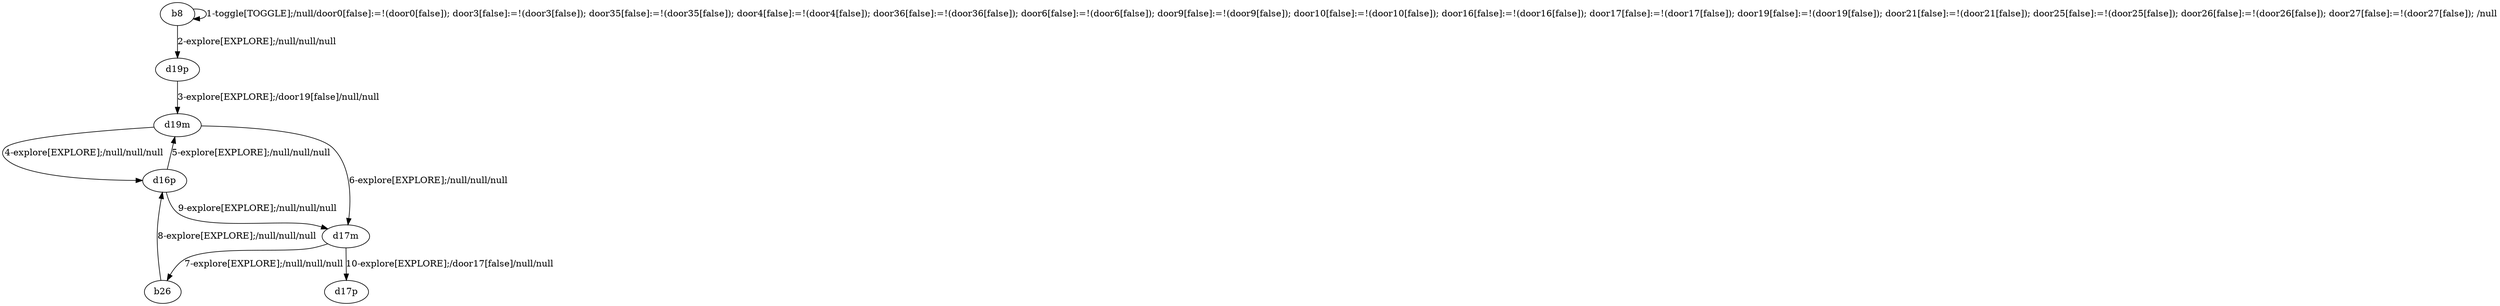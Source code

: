 # Total number of goals covered by this test: 2
# d17m --> d17p
# d17m --> b26

digraph g {
"b8" -> "b8" [label = "1-toggle[TOGGLE];/null/door0[false]:=!(door0[false]); door3[false]:=!(door3[false]); door35[false]:=!(door35[false]); door4[false]:=!(door4[false]); door36[false]:=!(door36[false]); door6[false]:=!(door6[false]); door9[false]:=!(door9[false]); door10[false]:=!(door10[false]); door16[false]:=!(door16[false]); door17[false]:=!(door17[false]); door19[false]:=!(door19[false]); door21[false]:=!(door21[false]); door25[false]:=!(door25[false]); door26[false]:=!(door26[false]); door27[false]:=!(door27[false]); /null"];
"b8" -> "d19p" [label = "2-explore[EXPLORE];/null/null/null"];
"d19p" -> "d19m" [label = "3-explore[EXPLORE];/door19[false]/null/null"];
"d19m" -> "d16p" [label = "4-explore[EXPLORE];/null/null/null"];
"d16p" -> "d19m" [label = "5-explore[EXPLORE];/null/null/null"];
"d19m" -> "d17m" [label = "6-explore[EXPLORE];/null/null/null"];
"d17m" -> "b26" [label = "7-explore[EXPLORE];/null/null/null"];
"b26" -> "d16p" [label = "8-explore[EXPLORE];/null/null/null"];
"d16p" -> "d17m" [label = "9-explore[EXPLORE];/null/null/null"];
"d17m" -> "d17p" [label = "10-explore[EXPLORE];/door17[false]/null/null"];
}